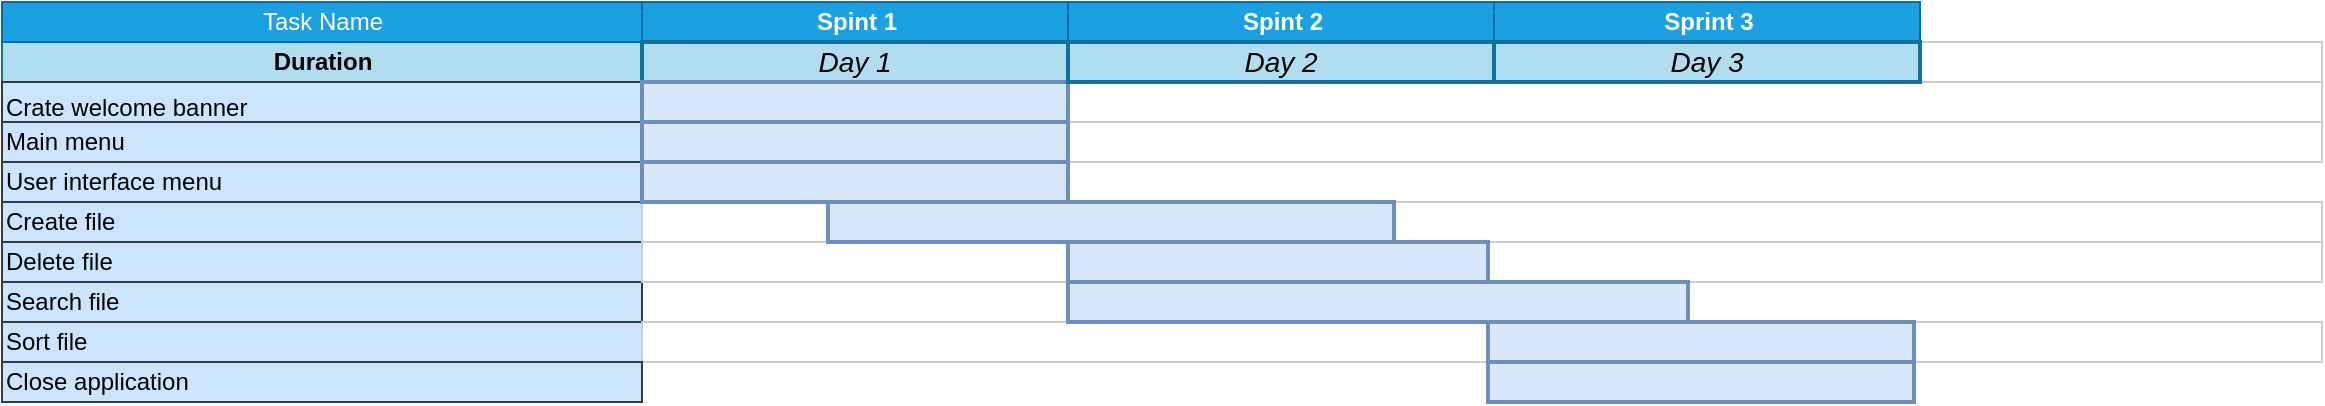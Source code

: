 <mxfile version="20.2.2" type="device"><diagram name="Page-1" id="fc2ac565-0d4e-3f0d-88b0-a54af1634ed7"><mxGraphModel dx="782" dy="394" grid="1" gridSize="10" guides="1" tooltips="1" connect="0" arrows="1" fold="1" page="1" pageScale="1.5" pageWidth="1169" pageHeight="827" background="none" math="0" shadow="0"><root><mxCell id="0" style=";html=1;"/><mxCell id="1" style=";html=1;" parent="0"/><mxCell id="75" value="Duration" style="align=center;strokeColor=#10739e;html=1;fillColor=#b1ddf0;fontStyle=1" parent="1" vertex="1"><mxGeometry x="297.0" y="150.0" width="320.0" height="20.0" as="geometry"/></mxCell><mxCell id="80" value="Crate welcome banner" style="align=left;strokeColor=#36393d;html=1;fillColor=#cce5ff;" parent="1" vertex="1"><mxGeometry x="297" y="170.0" width="320" height="26" as="geometry"/></mxCell><mxCell id="85" value="Main menu" style="align=left;html=1;fillColor=#cce5ff;strokeColor=#36393d;" parent="1" vertex="1"><mxGeometry x="297.0" y="190.0" width="320.0" height="20" as="geometry"/></mxCell><mxCell id="90" value="User interface menu" style="align=left;strokeColor=#36393d;html=1;fillColor=#cce5ff;" parent="1" vertex="1"><mxGeometry x="297.0" y="210.0" width="320.0" height="20" as="geometry"/></mxCell><mxCell id="95" value="Create file" style="align=left;strokeColor=#36393d;html=1;fillColor=#cce5ff;" parent="1" vertex="1"><mxGeometry x="297.0" y="230.0" width="320.0" height="20" as="geometry"/></mxCell><mxCell id="100" value="Delete file" style="align=left;strokeColor=#36393d;html=1;fillColor=#cce5ff;" parent="1" vertex="1"><mxGeometry x="297.0" y="250.0" width="320.0" height="20" as="geometry"/></mxCell><mxCell id="2" value="Task Name" style="strokeWidth=1;fontStyle=0;html=1;fillColor=#1ba1e2;fontColor=#ffffff;strokeColor=#006EAF;" parent="1" vertex="1"><mxGeometry x="297" y="130" width="320" height="20" as="geometry"/></mxCell><mxCell id="67c90442a009f359-289" value="Search file" style="align=left;strokeColor=#36393d;html=1;fillColor=#cce5ff;" parent="1" vertex="1"><mxGeometry x="297.0" y="270.0" width="320.0" height="20" as="geometry"/></mxCell><mxCell id="67c90442a009f359-290" value="Sort file" style="align=left;strokeColor=#36393d;html=1;fillColor=#cce5ff;" parent="1" vertex="1"><mxGeometry x="297.0" y="290.0" width="320.0" height="20" as="geometry"/></mxCell><mxCell id="67c90442a009f359-291" value="" style="align=left;strokeColor=#CCCCCC;html=1;" parent="1" vertex="1"><mxGeometry x="617" y="150" width="840" height="20" as="geometry"/></mxCell><mxCell id="4" value="Spint 1" style="strokeWidth=1;fontStyle=1;html=1;fillColor=#1ba1e2;fontColor=#ffffff;strokeColor=#006EAF;" parent="1" vertex="1"><mxGeometry x="617" y="130" width="213" height="20" as="geometry"/></mxCell><mxCell id="67c90442a009f359-292" value="" style="align=left;strokeColor=#CCCCCC;html=1;" parent="1" vertex="1"><mxGeometry x="617" y="170" width="840" height="20" as="geometry"/></mxCell><mxCell id="67c90442a009f359-293" value="" style="align=left;strokeColor=#CCCCCC;html=1;" parent="1" vertex="1"><mxGeometry x="617" y="190" width="840" height="20" as="geometry"/></mxCell><mxCell id="67c90442a009f359-295" value="" style="align=left;strokeColor=#CCCCCC;html=1;" parent="1" vertex="1"><mxGeometry x="617" y="230" width="840" height="20" as="geometry"/></mxCell><mxCell id="67c90442a009f359-296" value="" style="align=left;strokeColor=#CCCCCC;html=1;" parent="1" vertex="1"><mxGeometry x="617" y="250" width="840" height="20" as="geometry"/></mxCell><mxCell id="67c90442a009f359-298" value="" style="align=left;strokeColor=#CCCCCC;html=1;" parent="1" vertex="1"><mxGeometry x="617" y="290" width="840" height="20" as="geometry"/></mxCell><mxCell id="67c90442a009f359-299" value="Day 1" style="whiteSpace=wrap;html=1;strokeWidth=2;fillColor=#b1ddf0;fontSize=14;align=center;strokeColor=#10739e;labelBackgroundColor=none;labelBorderColor=none;fontStyle=2" parent="1" vertex="1"><mxGeometry x="617" y="150" width="213" height="20" as="geometry"/></mxCell><mxCell id="67c90442a009f359-300" value="" style="whiteSpace=wrap;html=1;strokeWidth=2;fillColor=#dae8fc;fontSize=14;align=center;strokeColor=#6c8ebf;" parent="1" vertex="1"><mxGeometry x="617" y="170" width="213" height="20" as="geometry"/></mxCell><mxCell id="yXbHRgEVYJCZfiRJlTx0-100" value="Close application" style="align=left;strokeColor=#36393d;html=1;fillColor=#cce5ff;" vertex="1" parent="1"><mxGeometry x="297.0" y="310.0" width="320.0" height="20" as="geometry"/></mxCell><mxCell id="yXbHRgEVYJCZfiRJlTx0-102" value="Spint 2&lt;span style=&quot;color: rgba(0, 0, 0, 0); font-family: monospace; font-size: 0px; text-align: start;&quot;&gt;%3CmxGraphModel%3E%3Croot%3E%3CmxCell%20id%3D%220%22%2F%3E%3CmxCell%20id%3D%221%22%20parent%3D%220%22%2F%3E%3CmxCell%20id%3D%222%22%20value%3D%22Spint%201%22%20style%3D%22strokeWidth%3D1%3BfontStyle%3D0%3Bhtml%3D1%3BfillColor%3D%231ba1e2%3BfontColor%3D%23ffffff%3BstrokeColor%3D%23006EAF%3B%22%20vertex%3D%221%22%20parent%3D%221%22%3E%3CmxGeometry%20x%3D%22617%22%20y%3D%22130%22%20width%3D%22213%22%20height%3D%2220%22%20as%3D%22geometry%22%2F%3E%3C%2FmxCell%3E%3C%2Froot%3E%3C%2FmxGraphModel%3E&lt;/span&gt;" style="strokeWidth=1;fontStyle=1;html=1;fillColor=#1ba1e2;fontColor=#ffffff;strokeColor=#006EAF;" vertex="1" parent="1"><mxGeometry x="830" y="130" width="213" height="20" as="geometry"/></mxCell><mxCell id="yXbHRgEVYJCZfiRJlTx0-103" value="Sprint 3" style="strokeWidth=1;fontStyle=1;html=1;fillColor=#1ba1e2;fontColor=#ffffff;strokeColor=#006EAF;" vertex="1" parent="1"><mxGeometry x="1043" y="130" width="213" height="20" as="geometry"/></mxCell><mxCell id="yXbHRgEVYJCZfiRJlTx0-104" value="" style="whiteSpace=wrap;html=1;strokeWidth=2;fillColor=#dae8fc;fontSize=14;align=center;strokeColor=#6c8ebf;" vertex="1" parent="1"><mxGeometry x="617" y="190" width="213" height="20" as="geometry"/></mxCell><mxCell id="yXbHRgEVYJCZfiRJlTx0-105" value="" style="whiteSpace=wrap;html=1;strokeWidth=2;fillColor=#dae8fc;fontSize=14;align=center;strokeColor=#6c8ebf;" vertex="1" parent="1"><mxGeometry x="617" y="210" width="213" height="20" as="geometry"/></mxCell><mxCell id="yXbHRgEVYJCZfiRJlTx0-106" value="" style="whiteSpace=wrap;html=1;strokeWidth=2;fillColor=#dae8fc;fontSize=14;align=center;strokeColor=#6c8ebf;" vertex="1" parent="1"><mxGeometry x="710" y="230" width="283" height="20" as="geometry"/></mxCell><mxCell id="yXbHRgEVYJCZfiRJlTx0-107" value="Day 2" style="whiteSpace=wrap;html=1;strokeWidth=2;fillColor=#b1ddf0;fontSize=14;align=center;strokeColor=#10739e;labelBackgroundColor=none;labelBorderColor=none;fontStyle=2" vertex="1" parent="1"><mxGeometry x="830" y="150" width="213" height="20" as="geometry"/></mxCell><mxCell id="yXbHRgEVYJCZfiRJlTx0-108" value="Day 3" style="whiteSpace=wrap;html=1;strokeWidth=2;fillColor=#b1ddf0;fontSize=14;align=center;strokeColor=#10739e;labelBackgroundColor=none;labelBorderColor=none;fontStyle=2" vertex="1" parent="1"><mxGeometry x="1043" y="150" width="213" height="20" as="geometry"/></mxCell><mxCell id="yXbHRgEVYJCZfiRJlTx0-109" value="" style="whiteSpace=wrap;html=1;strokeWidth=2;fillColor=#dae8fc;fontSize=14;align=center;strokeColor=#6c8ebf;" vertex="1" parent="1"><mxGeometry x="830" y="250" width="210" height="20" as="geometry"/></mxCell><mxCell id="yXbHRgEVYJCZfiRJlTx0-110" value="" style="whiteSpace=wrap;html=1;strokeWidth=2;fillColor=#dae8fc;fontSize=14;align=center;strokeColor=#6c8ebf;" vertex="1" parent="1"><mxGeometry x="830" y="270" width="310" height="20" as="geometry"/></mxCell><mxCell id="yXbHRgEVYJCZfiRJlTx0-111" value="" style="whiteSpace=wrap;html=1;strokeWidth=2;fillColor=#dae8fc;fontSize=14;align=center;strokeColor=#6c8ebf;" vertex="1" parent="1"><mxGeometry x="1040" y="290" width="213" height="20" as="geometry"/></mxCell><mxCell id="yXbHRgEVYJCZfiRJlTx0-112" value="" style="whiteSpace=wrap;html=1;strokeWidth=2;fillColor=#dae8fc;fontSize=14;align=center;strokeColor=#6c8ebf;" vertex="1" parent="1"><mxGeometry x="1040" y="310" width="213" height="20" as="geometry"/></mxCell></root></mxGraphModel></diagram></mxfile>